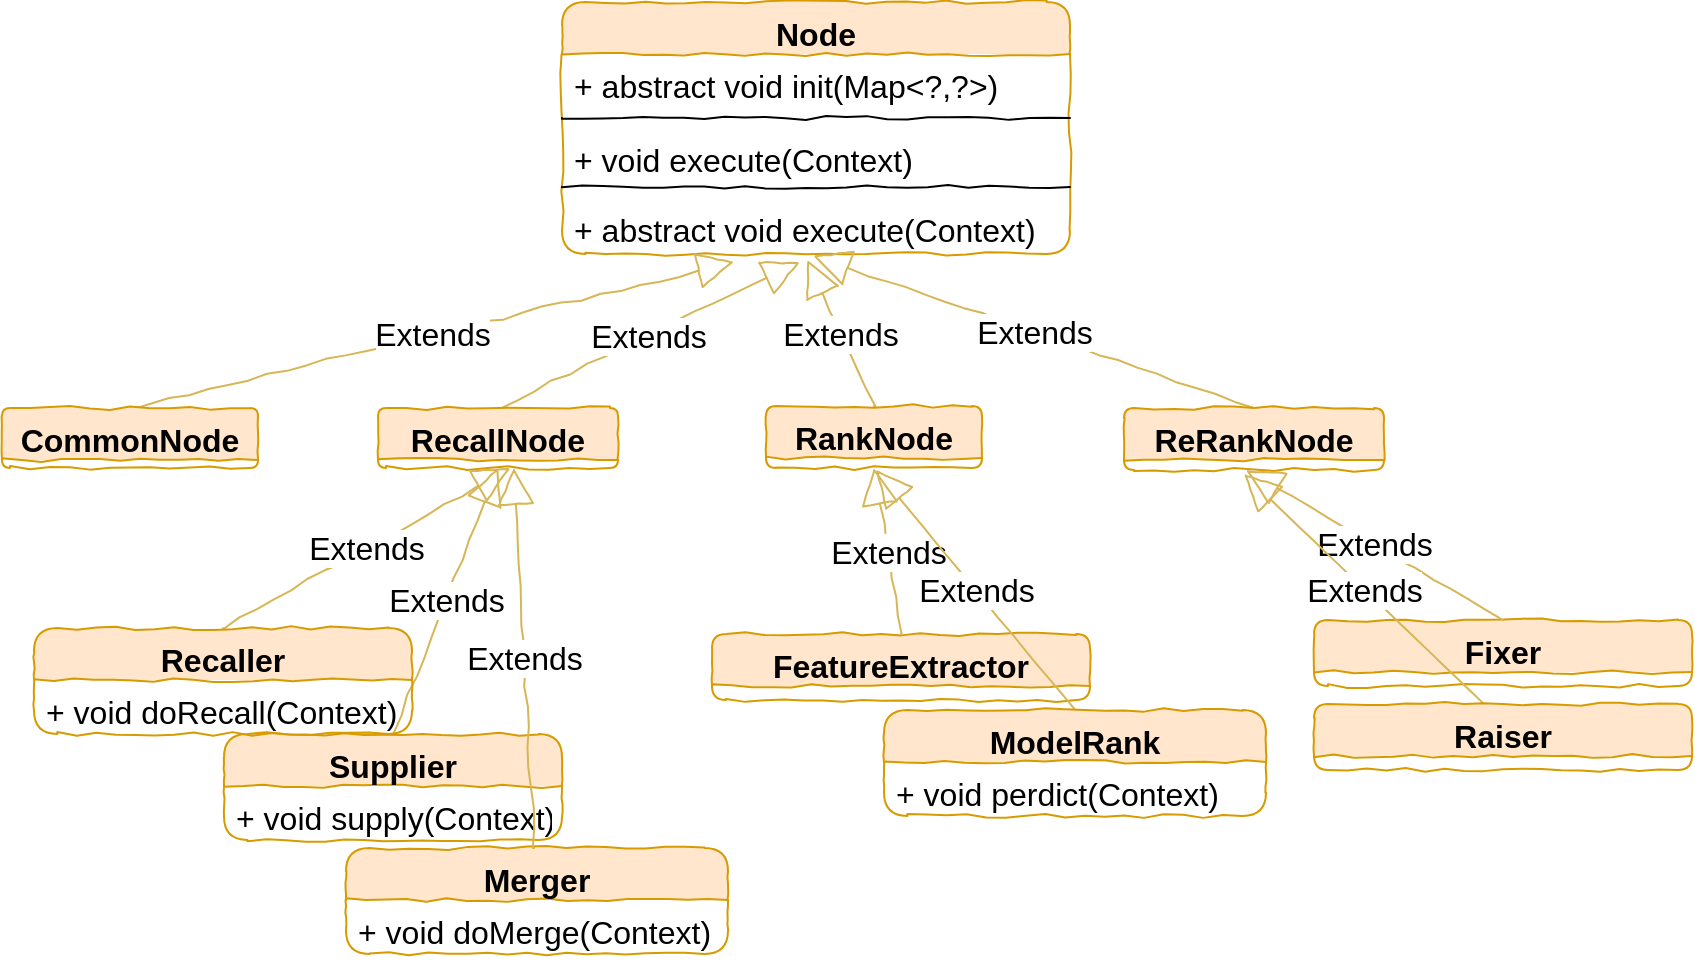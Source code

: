 <mxfile version="13.8.1" type="github">
  <diagram id="fRViq0NgBLvrVwMX1baH" name="第 1 页">
    <mxGraphModel dx="1307" dy="762" grid="0" gridSize="10" guides="1" tooltips="1" connect="1" arrows="1" fold="1" page="1" pageScale="1" pageWidth="900" pageHeight="1600" background="none" math="0" shadow="0">
      <root>
        <mxCell id="0" />
        <mxCell id="1" parent="0" />
        <mxCell id="Ot1YciX9l12-jg-z9SYE-7" value="Node" style="swimlane;fontStyle=1;align=center;verticalAlign=top;childLayout=stackLayout;horizontal=1;startSize=26;horizontalStack=0;resizeParent=1;resizeParentMax=0;resizeLast=0;collapsible=1;marginBottom=0;fillColor=#ffe6cc;strokeColor=#d79b00;fontSize=16;comic=1;rounded=1;" vertex="1" parent="1">
          <mxGeometry x="333" y="81" width="254" height="126" as="geometry">
            <mxRectangle x="256" y="230" width="67" height="26" as="alternateBounds" />
          </mxGeometry>
        </mxCell>
        <mxCell id="Ot1YciX9l12-jg-z9SYE-19" value="+ abstract void init(Map&lt;?,?&gt;)" style="text;strokeColor=none;fillColor=none;align=left;verticalAlign=top;spacingLeft=4;spacingRight=4;overflow=hidden;rotatable=0;points=[[0,0.5],[1,0.5]];portConstraint=eastwest;fontSize=16;rounded=1;" vertex="1" parent="Ot1YciX9l12-jg-z9SYE-7">
          <mxGeometry y="26" width="254" height="27" as="geometry" />
        </mxCell>
        <mxCell id="Ot1YciX9l12-jg-z9SYE-24" value="" style="line;strokeWidth=1;fillColor=none;align=left;verticalAlign=middle;spacingTop=-1;spacingLeft=3;spacingRight=3;rotatable=0;labelPosition=right;points=[];portConstraint=eastwest;comic=1;" vertex="1" parent="Ot1YciX9l12-jg-z9SYE-7">
          <mxGeometry y="53" width="254" height="10" as="geometry" />
        </mxCell>
        <mxCell id="Ot1YciX9l12-jg-z9SYE-20" value="+ void execute(Context)" style="text;align=left;verticalAlign=top;spacingLeft=4;spacingRight=4;overflow=hidden;rotatable=0;points=[[0,0.5],[1,0.5]];portConstraint=eastwest;fontSize=16;rounded=1;labelBorderColor=none;" vertex="1" parent="Ot1YciX9l12-jg-z9SYE-7">
          <mxGeometry y="63" width="254" height="24" as="geometry" />
        </mxCell>
        <mxCell id="Ot1YciX9l12-jg-z9SYE-26" value="" style="line;strokeWidth=1;fillColor=none;align=left;verticalAlign=middle;spacingTop=-1;spacingLeft=3;spacingRight=3;rotatable=0;labelPosition=right;points=[];portConstraint=eastwest;comic=1;" vertex="1" parent="Ot1YciX9l12-jg-z9SYE-7">
          <mxGeometry y="87" width="254" height="11" as="geometry" />
        </mxCell>
        <mxCell id="Ot1YciX9l12-jg-z9SYE-10" value="+ abstract void execute(Context)" style="text;strokeColor=none;fillColor=none;align=left;verticalAlign=top;spacingLeft=4;spacingRight=4;overflow=hidden;rotatable=0;points=[[0,0.5],[1,0.5]];portConstraint=eastwest;fontSize=16;rounded=1;fontFamily=Helvetica;" vertex="1" parent="Ot1YciX9l12-jg-z9SYE-7">
          <mxGeometry y="98" width="254" height="28" as="geometry" />
        </mxCell>
        <mxCell id="Ot1YciX9l12-jg-z9SYE-27" value="Extends" style="endArrow=block;endSize=16;endFill=0;html=1;fontFamily=Helvetica;fontSize=16;entryX=0.467;entryY=1.143;entryDx=0;entryDy=0;entryPerimeter=0;fillColor=#fff2cc;strokeColor=#d6b656;comic=1;exitX=0.5;exitY=0;exitDx=0;exitDy=0;" edge="1" parent="1" source="Ot1YciX9l12-jg-z9SYE-32" target="Ot1YciX9l12-jg-z9SYE-10">
          <mxGeometry width="160" relative="1" as="geometry">
            <mxPoint x="271" y="310" as="sourcePoint" />
            <mxPoint x="479" y="248" as="targetPoint" />
          </mxGeometry>
        </mxCell>
        <mxCell id="Ot1YciX9l12-jg-z9SYE-40" value="Extends" style="endArrow=block;endSize=16;endFill=0;html=1;fontFamily=Helvetica;fontSize=16;entryX=0.483;entryY=1.107;entryDx=0;entryDy=0;entryPerimeter=0;fillColor=#fff2cc;strokeColor=#d6b656;comic=1;exitX=0.5;exitY=0;exitDx=0;exitDy=0;" edge="1" parent="1" source="Ot1YciX9l12-jg-z9SYE-38" target="Ot1YciX9l12-jg-z9SYE-10">
          <mxGeometry width="160" relative="1" as="geometry">
            <mxPoint x="373" y="325" as="sourcePoint" />
            <mxPoint x="603.473" y="253.004" as="targetPoint" />
          </mxGeometry>
        </mxCell>
        <mxCell id="Ot1YciX9l12-jg-z9SYE-42" value="Extends" style="endArrow=block;endSize=16;endFill=0;html=1;fontFamily=Helvetica;fontSize=16;fillColor=#fff2cc;strokeColor=#d6b656;comic=1;entryX=0.495;entryY=1.036;entryDx=0;entryDy=0;entryPerimeter=0;exitX=0.5;exitY=0;exitDx=0;exitDy=0;" edge="1" parent="1" source="Ot1YciX9l12-jg-z9SYE-41" target="Ot1YciX9l12-jg-z9SYE-10">
          <mxGeometry width="160" relative="1" as="geometry">
            <mxPoint x="418" y="264" as="sourcePoint" />
            <mxPoint x="432" y="220" as="targetPoint" />
          </mxGeometry>
        </mxCell>
        <mxCell id="Ot1YciX9l12-jg-z9SYE-41" value="ReRankNode" style="swimlane;fontStyle=1;align=center;verticalAlign=top;childLayout=stackLayout;horizontal=1;startSize=26;horizontalStack=0;resizeParent=1;resizeParentMax=0;resizeLast=0;collapsible=1;marginBottom=0;fillColor=#ffe6cc;strokeColor=#d79b00;fontSize=16;comic=1;rounded=1;" vertex="1" parent="1">
          <mxGeometry x="614" y="284" width="130" height="31" as="geometry">
            <mxRectangle x="256" y="230" width="67" height="26" as="alternateBounds" />
          </mxGeometry>
        </mxCell>
        <mxCell id="Ot1YciX9l12-jg-z9SYE-38" value="RankNode" style="swimlane;fontStyle=1;align=center;verticalAlign=top;childLayout=stackLayout;horizontal=1;startSize=26;horizontalStack=0;resizeParent=1;resizeParentMax=0;resizeLast=0;collapsible=1;marginBottom=0;fillColor=#ffe6cc;strokeColor=#d79b00;fontSize=16;comic=1;rounded=1;" vertex="1" parent="1">
          <mxGeometry x="435" y="283" width="108" height="31" as="geometry">
            <mxRectangle x="256" y="230" width="67" height="26" as="alternateBounds" />
          </mxGeometry>
        </mxCell>
        <mxCell id="Ot1YciX9l12-jg-z9SYE-32" value="RecallNode" style="swimlane;fontStyle=1;align=center;verticalAlign=top;childLayout=stackLayout;horizontal=1;startSize=26;horizontalStack=0;resizeParent=1;resizeParentMax=0;resizeLast=0;collapsible=1;marginBottom=0;fillColor=#ffe6cc;strokeColor=#d79b00;fontSize=16;comic=1;rounded=1;" vertex="1" parent="1">
          <mxGeometry x="241" y="284" width="120" height="30" as="geometry">
            <mxRectangle x="256" y="230" width="67" height="26" as="alternateBounds" />
          </mxGeometry>
        </mxCell>
        <mxCell id="Ot1YciX9l12-jg-z9SYE-44" value="Extends" style="endArrow=block;endSize=16;endFill=0;html=1;fontFamily=Helvetica;fontSize=16;fillColor=#fff2cc;strokeColor=#d6b656;comic=1;exitX=0.5;exitY=0;exitDx=0;exitDy=0;" edge="1" parent="1" source="Ot1YciX9l12-jg-z9SYE-43">
          <mxGeometry width="160" relative="1" as="geometry">
            <mxPoint x="336.1" y="516.99" as="sourcePoint" />
            <mxPoint x="419" y="211" as="targetPoint" />
          </mxGeometry>
        </mxCell>
        <mxCell id="Ot1YciX9l12-jg-z9SYE-43" value="CommonNode" style="swimlane;fontStyle=1;align=center;verticalAlign=top;childLayout=stackLayout;horizontal=1;startSize=26;horizontalStack=0;resizeParent=1;resizeParentMax=0;resizeLast=0;collapsible=1;marginBottom=0;fillColor=#ffe6cc;strokeColor=#d79b00;fontSize=16;comic=1;rounded=1;arcSize=37;" vertex="1" parent="1">
          <mxGeometry x="53" y="284" width="128" height="30" as="geometry">
            <mxRectangle x="256" y="230" width="67" height="26" as="alternateBounds" />
          </mxGeometry>
        </mxCell>
        <mxCell id="Ot1YciX9l12-jg-z9SYE-46" value="Extends" style="endArrow=block;endSize=16;endFill=0;html=1;fontFamily=Helvetica;fontSize=16;entryX=0.467;entryY=1.143;entryDx=0;entryDy=0;entryPerimeter=0;fillColor=#fff2cc;strokeColor=#d6b656;comic=1;exitX=0.5;exitY=0;exitDx=0;exitDy=0;" edge="1" parent="1" source="Ot1YciX9l12-jg-z9SYE-45">
          <mxGeometry width="160" relative="1" as="geometry">
            <mxPoint x="191" y="387" as="sourcePoint" />
            <mxPoint x="306.973" y="314.004" as="targetPoint" />
          </mxGeometry>
        </mxCell>
        <mxCell id="Ot1YciX9l12-jg-z9SYE-51" value="Extends" style="endArrow=block;endSize=16;endFill=0;html=1;fontFamily=Helvetica;fontSize=16;fillColor=#fff2cc;strokeColor=#d6b656;comic=1;exitX=0.5;exitY=0;exitDx=0;exitDy=0;entryX=0.5;entryY=1;entryDx=0;entryDy=0;" edge="1" parent="1" source="Ot1YciX9l12-jg-z9SYE-48" target="Ot1YciX9l12-jg-z9SYE-32">
          <mxGeometry width="160" relative="1" as="geometry">
            <mxPoint x="303" y="395" as="sourcePoint" />
            <mxPoint x="308" y="315" as="targetPoint" />
          </mxGeometry>
        </mxCell>
        <mxCell id="Ot1YciX9l12-jg-z9SYE-48" value="Supplier" style="swimlane;fontStyle=1;align=center;verticalAlign=top;childLayout=stackLayout;horizontal=1;startSize=26;horizontalStack=0;resizeParent=1;resizeParentMax=0;resizeLast=0;collapsible=1;marginBottom=0;fillColor=#ffe6cc;strokeColor=#d79b00;fontSize=16;comic=1;rounded=1;" vertex="1" parent="1">
          <mxGeometry x="164" y="447" width="169" height="53" as="geometry">
            <mxRectangle x="256" y="230" width="67" height="26" as="alternateBounds" />
          </mxGeometry>
        </mxCell>
        <mxCell id="Ot1YciX9l12-jg-z9SYE-49" value="+ void supply(Context)" style="text;strokeColor=none;fillColor=none;align=left;verticalAlign=top;spacingLeft=4;spacingRight=4;overflow=hidden;rotatable=0;points=[[0,0.5],[1,0.5]];portConstraint=eastwest;fontSize=16;rounded=1;" vertex="1" parent="Ot1YciX9l12-jg-z9SYE-48">
          <mxGeometry y="26" width="169" height="27" as="geometry" />
        </mxCell>
        <mxCell id="Ot1YciX9l12-jg-z9SYE-45" value="Recaller&#xa;" style="swimlane;fontStyle=1;align=center;verticalAlign=top;childLayout=stackLayout;horizontal=1;startSize=26;horizontalStack=0;resizeParent=1;resizeParentMax=0;resizeLast=0;collapsible=1;marginBottom=0;fillColor=#ffe6cc;strokeColor=#d79b00;fontSize=16;comic=1;rounded=1;" vertex="1" parent="1">
          <mxGeometry x="69" y="394" width="189" height="53" as="geometry">
            <mxRectangle x="256" y="230" width="67" height="26" as="alternateBounds" />
          </mxGeometry>
        </mxCell>
        <mxCell id="Ot1YciX9l12-jg-z9SYE-47" value="+ void doRecall(Context)" style="text;strokeColor=none;fillColor=none;align=left;verticalAlign=top;spacingLeft=4;spacingRight=4;overflow=hidden;rotatable=0;points=[[0,0.5],[1,0.5]];portConstraint=eastwest;fontSize=16;rounded=1;" vertex="1" parent="Ot1YciX9l12-jg-z9SYE-45">
          <mxGeometry y="26" width="189" height="27" as="geometry" />
        </mxCell>
        <mxCell id="Ot1YciX9l12-jg-z9SYE-53" value="Merger" style="swimlane;fontStyle=1;align=center;verticalAlign=top;childLayout=stackLayout;horizontal=1;startSize=26;horizontalStack=0;resizeParent=1;resizeParentMax=0;resizeLast=0;collapsible=1;marginBottom=0;fillColor=#ffe6cc;strokeColor=#d79b00;fontSize=16;comic=1;rounded=1;" vertex="1" parent="1">
          <mxGeometry x="225" y="504" width="191" height="53" as="geometry">
            <mxRectangle x="256" y="230" width="67" height="26" as="alternateBounds" />
          </mxGeometry>
        </mxCell>
        <mxCell id="Ot1YciX9l12-jg-z9SYE-54" value="+ void doMerge(Context)" style="text;strokeColor=none;fillColor=none;align=left;verticalAlign=top;spacingLeft=4;spacingRight=4;overflow=hidden;rotatable=0;points=[[0,0.5],[1,0.5]];portConstraint=eastwest;fontSize=16;rounded=1;" vertex="1" parent="Ot1YciX9l12-jg-z9SYE-53">
          <mxGeometry y="26" width="191" height="27" as="geometry" />
        </mxCell>
        <mxCell id="Ot1YciX9l12-jg-z9SYE-55" value="Extends" style="endArrow=block;endSize=16;endFill=0;html=1;fontFamily=Helvetica;fontSize=16;fillColor=#fff2cc;strokeColor=#d6b656;comic=1;" edge="1" parent="1" source="Ot1YciX9l12-jg-z9SYE-53">
          <mxGeometry width="160" relative="1" as="geometry">
            <mxPoint x="347" y="494" as="sourcePoint" />
            <mxPoint x="309" y="314" as="targetPoint" />
          </mxGeometry>
        </mxCell>
        <mxCell id="Ot1YciX9l12-jg-z9SYE-56" value="FeatureExtractor" style="swimlane;fontStyle=1;align=center;verticalAlign=top;childLayout=stackLayout;horizontal=1;startSize=26;horizontalStack=0;resizeParent=1;resizeParentMax=0;resizeLast=0;collapsible=1;marginBottom=0;fillColor=#ffe6cc;strokeColor=#d79b00;fontSize=16;comic=1;rounded=1;" vertex="1" parent="1">
          <mxGeometry x="408" y="397" width="189" height="33" as="geometry">
            <mxRectangle x="256" y="230" width="67" height="26" as="alternateBounds" />
          </mxGeometry>
        </mxCell>
        <mxCell id="Ot1YciX9l12-jg-z9SYE-58" value="Extends" style="endArrow=block;endSize=16;endFill=0;html=1;fontFamily=Helvetica;fontSize=16;fillColor=#fff2cc;strokeColor=#d6b656;comic=1;entryX=0.5;entryY=1;entryDx=0;entryDy=0;exitX=0.5;exitY=0;exitDx=0;exitDy=0;" edge="1" parent="1" source="Ot1YciX9l12-jg-z9SYE-56" target="Ot1YciX9l12-jg-z9SYE-38">
          <mxGeometry width="160" relative="1" as="geometry">
            <mxPoint x="735.27" y="401.99" as="sourcePoint" />
            <mxPoint x="515" y="325.998" as="targetPoint" />
          </mxGeometry>
        </mxCell>
        <mxCell id="Ot1YciX9l12-jg-z9SYE-62" value="Extends" style="endArrow=block;endSize=16;endFill=0;html=1;fontFamily=Helvetica;fontSize=16;fillColor=#fff2cc;strokeColor=#d6b656;comic=1;exitX=0.5;exitY=0;exitDx=0;exitDy=0;" edge="1" parent="1" source="Ot1YciX9l12-jg-z9SYE-60">
          <mxGeometry width="160" relative="1" as="geometry">
            <mxPoint x="650.5" y="423" as="sourcePoint" />
            <mxPoint x="490" y="315" as="targetPoint" />
          </mxGeometry>
        </mxCell>
        <mxCell id="Ot1YciX9l12-jg-z9SYE-60" value="ModelRank" style="swimlane;fontStyle=1;align=center;verticalAlign=top;childLayout=stackLayout;horizontal=1;startSize=26;horizontalStack=0;resizeParent=1;resizeParentMax=0;resizeLast=0;collapsible=1;marginBottom=0;fillColor=#ffe6cc;strokeColor=#d79b00;fontSize=16;comic=1;rounded=1;" vertex="1" parent="1">
          <mxGeometry x="494" y="435" width="191" height="53" as="geometry">
            <mxRectangle x="256" y="230" width="67" height="26" as="alternateBounds" />
          </mxGeometry>
        </mxCell>
        <mxCell id="Ot1YciX9l12-jg-z9SYE-61" value="+ void perdict(Context)" style="text;strokeColor=none;fillColor=none;align=left;verticalAlign=top;spacingLeft=4;spacingRight=4;overflow=hidden;rotatable=0;points=[[0,0.5],[1,0.5]];portConstraint=eastwest;fontSize=16;rounded=1;" vertex="1" parent="Ot1YciX9l12-jg-z9SYE-60">
          <mxGeometry y="26" width="191" height="27" as="geometry" />
        </mxCell>
        <mxCell id="Ot1YciX9l12-jg-z9SYE-63" value="Fixer" style="swimlane;fontStyle=1;align=center;verticalAlign=top;childLayout=stackLayout;horizontal=1;startSize=26;horizontalStack=0;resizeParent=1;resizeParentMax=0;resizeLast=0;collapsible=1;marginBottom=0;fillColor=#ffe6cc;strokeColor=#d79b00;fontSize=16;comic=1;rounded=1;" vertex="1" parent="1">
          <mxGeometry x="709" y="390" width="189" height="33" as="geometry">
            <mxRectangle x="256" y="230" width="67" height="26" as="alternateBounds" />
          </mxGeometry>
        </mxCell>
        <mxCell id="Ot1YciX9l12-jg-z9SYE-65" value="Extends" style="endArrow=block;endSize=16;endFill=0;html=1;fontFamily=Helvetica;fontSize=16;fillColor=#fff2cc;strokeColor=#d6b656;comic=1;exitX=0.5;exitY=0;exitDx=0;exitDy=0;" edge="1" parent="1" source="Ot1YciX9l12-jg-z9SYE-63">
          <mxGeometry width="160" relative="1" as="geometry">
            <mxPoint x="774.5" y="435" as="sourcePoint" />
            <mxPoint x="675" y="315" as="targetPoint" />
          </mxGeometry>
        </mxCell>
        <mxCell id="Ot1YciX9l12-jg-z9SYE-67" value="Extends" style="endArrow=block;endSize=16;endFill=0;html=1;fontFamily=Helvetica;fontSize=16;fillColor=#fff2cc;strokeColor=#d6b656;comic=1;exitX=0.455;exitY=0.03;exitDx=0;exitDy=0;exitPerimeter=0;" edge="1" parent="1" source="Ot1YciX9l12-jg-z9SYE-64">
          <mxGeometry width="160" relative="1" as="geometry">
            <mxPoint x="792.5" y="434" as="sourcePoint" />
            <mxPoint x="674" y="317" as="targetPoint" />
          </mxGeometry>
        </mxCell>
        <mxCell id="Ot1YciX9l12-jg-z9SYE-64" value="Raiser" style="swimlane;fontStyle=1;align=center;verticalAlign=top;childLayout=stackLayout;horizontal=1;startSize=26;horizontalStack=0;resizeParent=1;resizeParentMax=0;resizeLast=0;collapsible=1;marginBottom=0;fillColor=#ffe6cc;strokeColor=#d79b00;fontSize=16;comic=1;rounded=1;" vertex="1" parent="1">
          <mxGeometry x="709" y="432" width="189" height="33" as="geometry">
            <mxRectangle x="256" y="230" width="67" height="26" as="alternateBounds" />
          </mxGeometry>
        </mxCell>
      </root>
    </mxGraphModel>
  </diagram>
</mxfile>
